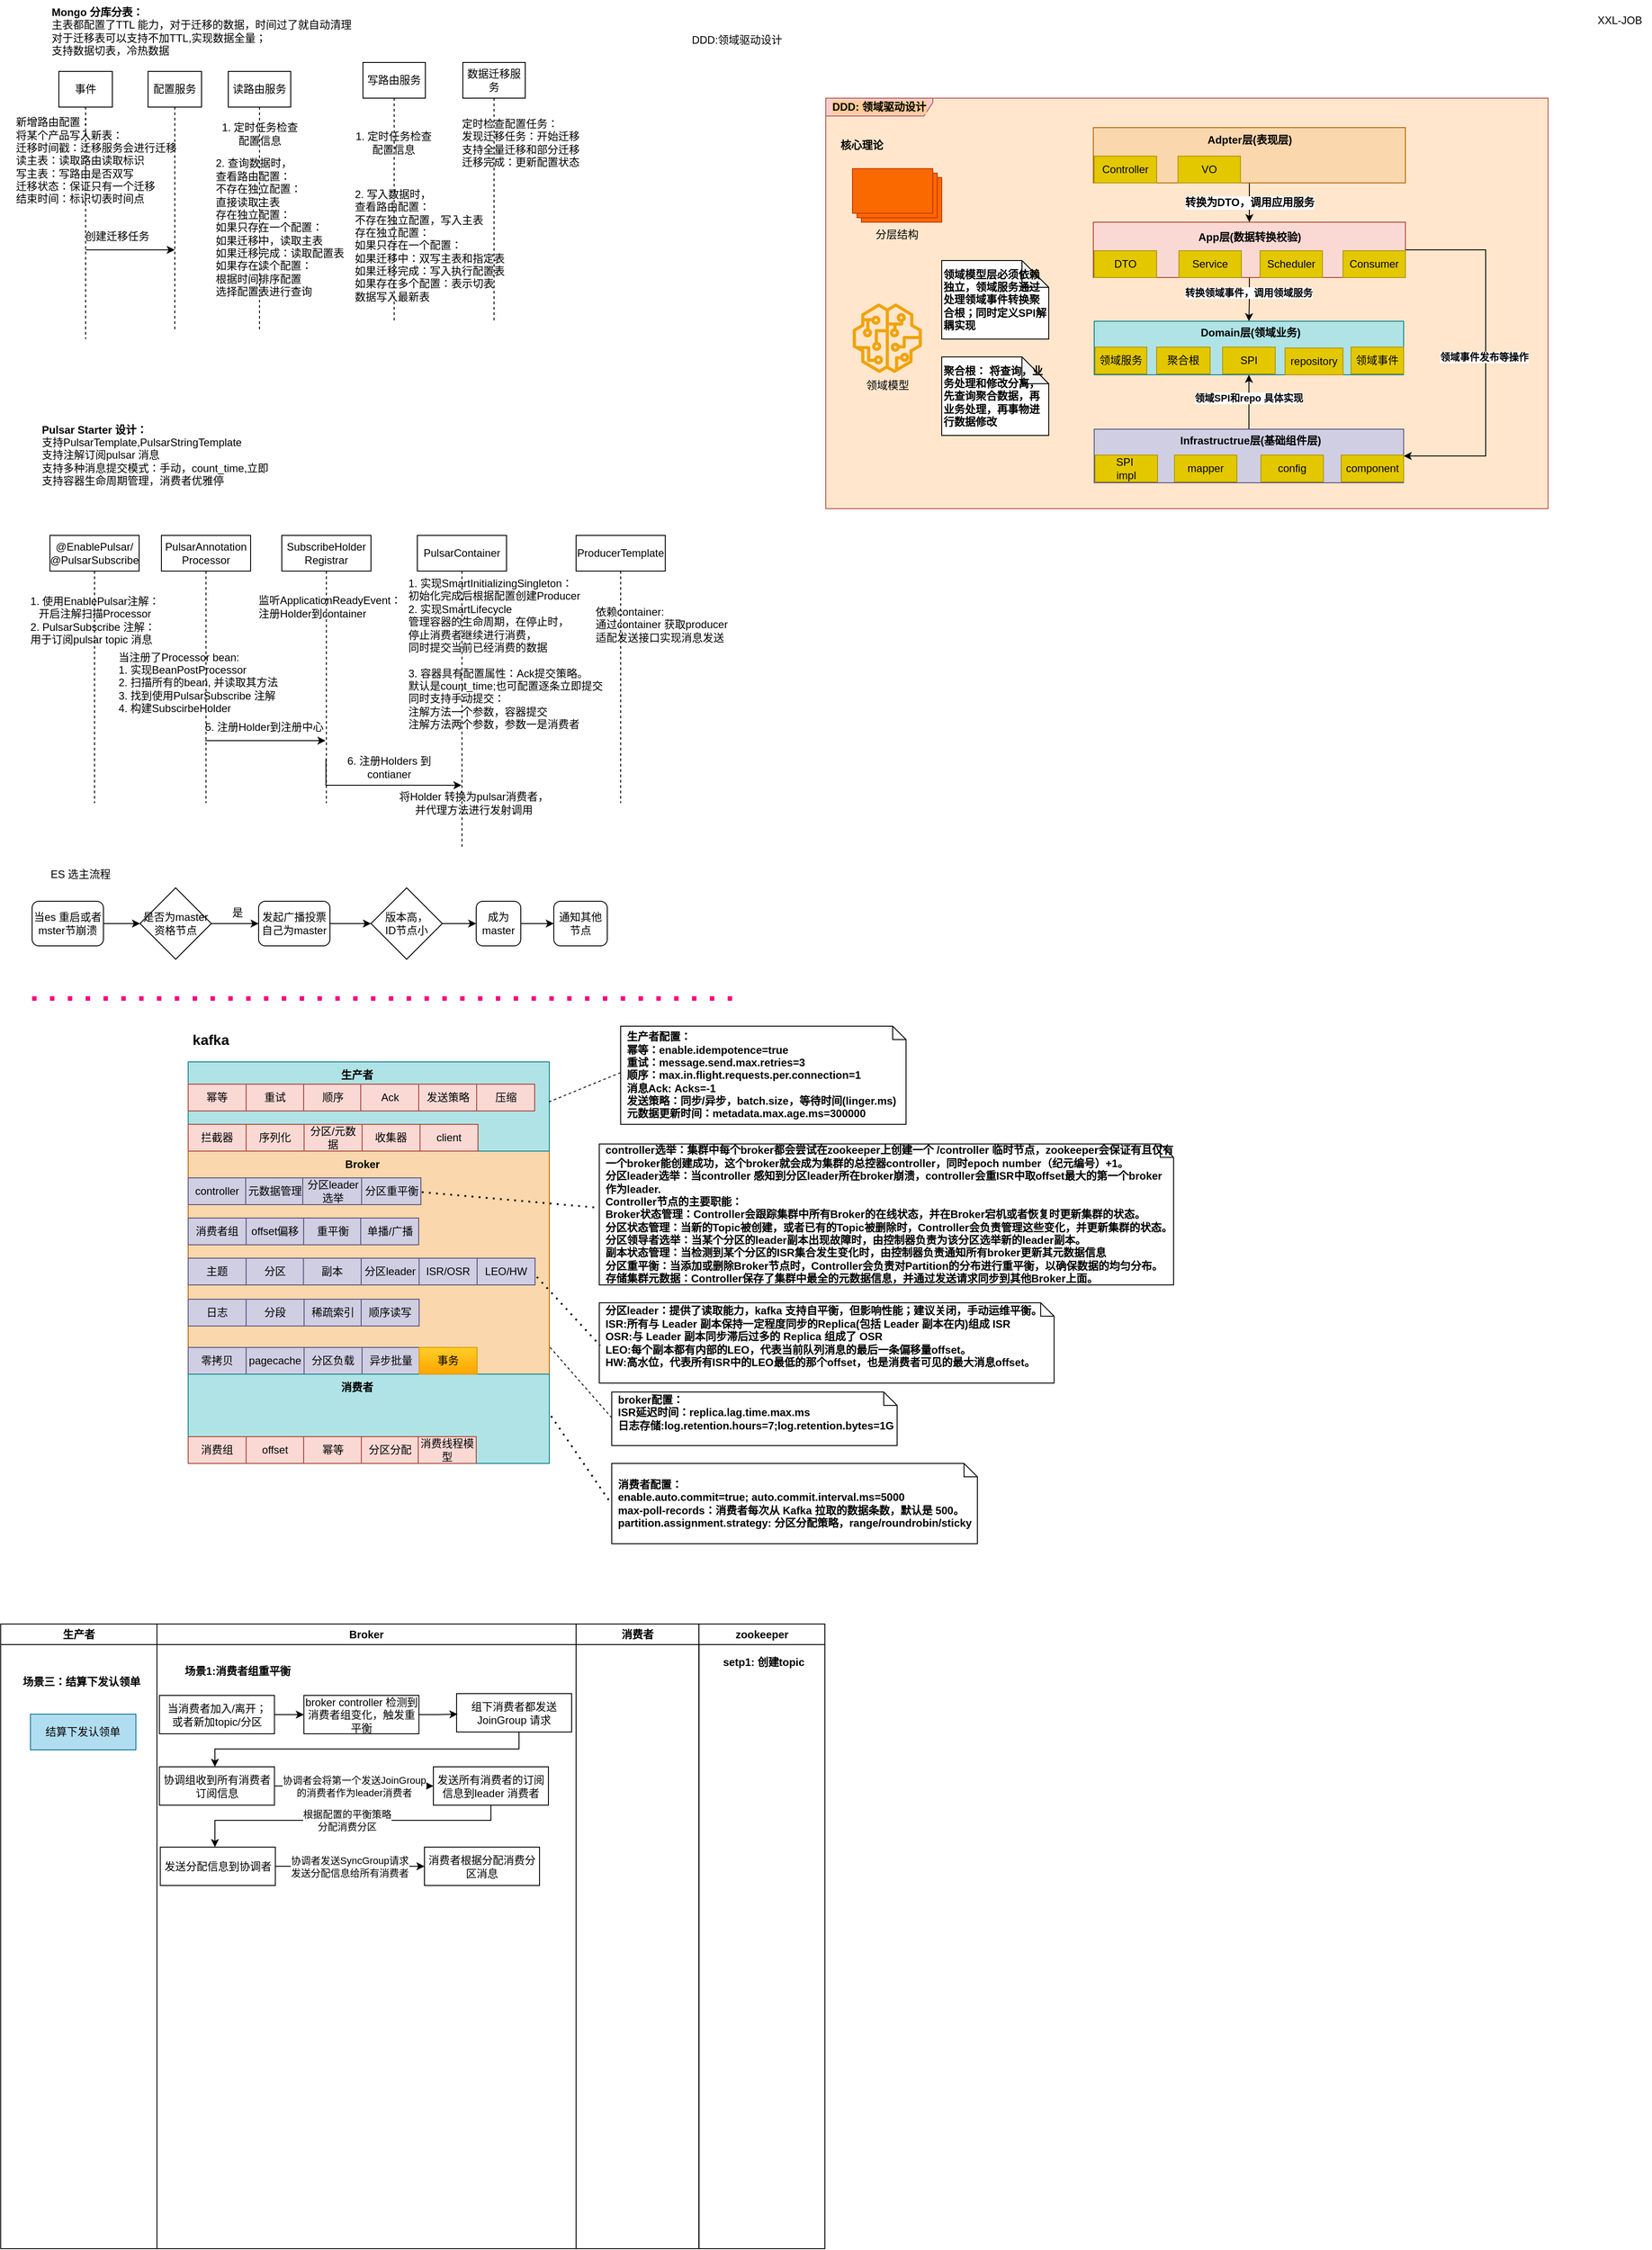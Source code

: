 <mxfile version="24.7.6">
  <diagram name="第 1 页" id="KPa0spre10BV23PreFPN">
    <mxGraphModel dx="954" dy="606" grid="1" gridSize="10" guides="1" tooltips="1" connect="0" arrows="1" fold="1" page="1" pageScale="1" pageWidth="827" pageHeight="1169" math="0" shadow="0">
      <root>
        <mxCell id="0" />
        <mxCell id="1" parent="0" />
        <mxCell id="J3ipS8W6sBXHcmSZQY-d-35" value="" style="rounded=0;whiteSpace=wrap;html=1;fillColor=#fad7ac;strokeColor=#b46504;" parent="1" vertex="1">
          <mxGeometry x="215" y="1330" width="405" height="250" as="geometry" />
        </mxCell>
        <mxCell id="VRjen7JTUJrRjUqwProS-1" value="&lt;b&gt;Mongo 分库分表：&amp;nbsp;&lt;/b&gt;&lt;div&gt;主表都配置了TTL 能力，对于迁移的数据，时间过了就自动清理&lt;/div&gt;&lt;div&gt;对于迁移表可以支持不加TTL,实现数据全量；&lt;/div&gt;&lt;div&gt;支持数据切表，冷热数据&lt;/div&gt;" style="text;html=1;align=left;verticalAlign=middle;resizable=0;points=[];autosize=1;strokeColor=none;fillColor=none;" parent="1" vertex="1">
          <mxGeometry x="60" y="40" width="360" height="70" as="geometry" />
        </mxCell>
        <mxCell id="VRjen7JTUJrRjUqwProS-2" value="配置服务" style="shape=umlLifeline;perimeter=lifelinePerimeter;whiteSpace=wrap;html=1;container=1;dropTarget=0;collapsible=0;recursiveResize=0;outlineConnect=0;portConstraint=eastwest;newEdgeStyle={&quot;edgeStyle&quot;:&quot;elbowEdgeStyle&quot;,&quot;elbow&quot;:&quot;vertical&quot;,&quot;curved&quot;:0,&quot;rounded&quot;:0};" parent="1" vertex="1">
          <mxGeometry x="170" y="120" width="60" height="290" as="geometry" />
        </mxCell>
        <mxCell id="VRjen7JTUJrRjUqwProS-4" value="读路由服务" style="shape=umlLifeline;perimeter=lifelinePerimeter;whiteSpace=wrap;html=1;container=1;dropTarget=0;collapsible=0;recursiveResize=0;outlineConnect=0;portConstraint=eastwest;newEdgeStyle={&quot;edgeStyle&quot;:&quot;elbowEdgeStyle&quot;,&quot;elbow&quot;:&quot;vertical&quot;,&quot;curved&quot;:0,&quot;rounded&quot;:0};" parent="1" vertex="1">
          <mxGeometry x="260" y="120" width="70" height="290" as="geometry" />
        </mxCell>
        <mxCell id="VRjen7JTUJrRjUqwProS-5" value="写路由服务" style="shape=umlLifeline;perimeter=lifelinePerimeter;whiteSpace=wrap;html=1;container=1;dropTarget=0;collapsible=0;recursiveResize=0;outlineConnect=0;portConstraint=eastwest;newEdgeStyle={&quot;edgeStyle&quot;:&quot;elbowEdgeStyle&quot;,&quot;elbow&quot;:&quot;vertical&quot;,&quot;curved&quot;:0,&quot;rounded&quot;:0};" parent="1" vertex="1">
          <mxGeometry x="411" y="110" width="70" height="290" as="geometry" />
        </mxCell>
        <mxCell id="VRjen7JTUJrRjUqwProS-6" value="数据迁移服务" style="shape=umlLifeline;perimeter=lifelinePerimeter;whiteSpace=wrap;html=1;container=1;dropTarget=0;collapsible=0;recursiveResize=0;outlineConnect=0;portConstraint=eastwest;newEdgeStyle={&quot;edgeStyle&quot;:&quot;elbowEdgeStyle&quot;,&quot;elbow&quot;:&quot;vertical&quot;,&quot;curved&quot;:0,&quot;rounded&quot;:0};" parent="1" vertex="1">
          <mxGeometry x="523" y="110" width="70" height="290" as="geometry" />
        </mxCell>
        <mxCell id="VRjen7JTUJrRjUqwProS-8" style="edgeStyle=elbowEdgeStyle;rounded=0;orthogonalLoop=1;jettySize=auto;html=1;elbow=vertical;curved=0;" parent="1" edge="1">
          <mxGeometry relative="1" as="geometry">
            <mxPoint x="100" y="320" as="sourcePoint" />
            <mxPoint x="200" y="320" as="targetPoint" />
            <Array as="points">
              <mxPoint x="160.5" y="320" />
            </Array>
          </mxGeometry>
        </mxCell>
        <mxCell id="VRjen7JTUJrRjUqwProS-7" value="事件" style="shape=umlLifeline;perimeter=lifelinePerimeter;whiteSpace=wrap;html=1;container=1;dropTarget=0;collapsible=0;recursiveResize=0;outlineConnect=0;portConstraint=eastwest;newEdgeStyle={&quot;edgeStyle&quot;:&quot;elbowEdgeStyle&quot;,&quot;elbow&quot;:&quot;vertical&quot;,&quot;curved&quot;:0,&quot;rounded&quot;:0};" parent="1" vertex="1">
          <mxGeometry x="70" y="120" width="60" height="300" as="geometry" />
        </mxCell>
        <mxCell id="VRjen7JTUJrRjUqwProS-9" value="新增路由配置：&lt;div&gt;将某个产品写入新表：&lt;/div&gt;&lt;div&gt;迁移时间戳：迁移服务会进行迁移&lt;/div&gt;&lt;div&gt;读主表：读取路由读取标识&lt;/div&gt;&lt;div&gt;写主表：写路由是否双写&lt;/div&gt;&lt;div&gt;迁移状态：保证只有一个迁移&lt;/div&gt;&lt;div&gt;结束时间：标识切表时间点&lt;/div&gt;" style="text;html=1;align=left;verticalAlign=middle;resizable=0;points=[];autosize=1;strokeColor=none;fillColor=none;" parent="1" vertex="1">
          <mxGeometry x="20" y="165" width="200" height="110" as="geometry" />
        </mxCell>
        <mxCell id="VRjen7JTUJrRjUqwProS-10" value="创建迁移任务" style="text;html=1;align=center;verticalAlign=middle;resizable=0;points=[];autosize=1;strokeColor=none;fillColor=none;" parent="1" vertex="1">
          <mxGeometry x="85" y="290" width="100" height="30" as="geometry" />
        </mxCell>
        <mxCell id="VRjen7JTUJrRjUqwProS-11" value="定时检查配置任务：&lt;div&gt;发现迁移任务：开始迁移&lt;/div&gt;&lt;div&gt;支持全量迁移和部分迁移&lt;/div&gt;&lt;div&gt;迁移完成：更新配置状态&lt;/div&gt;" style="text;html=1;align=left;verticalAlign=middle;resizable=0;points=[];autosize=1;strokeColor=none;fillColor=none;" parent="1" vertex="1">
          <mxGeometry x="520" y="165" width="160" height="70" as="geometry" />
        </mxCell>
        <mxCell id="VRjen7JTUJrRjUqwProS-12" value="1. 定时任务检查&lt;div&gt;配置信息&lt;/div&gt;" style="text;html=1;align=center;verticalAlign=middle;resizable=0;points=[];autosize=1;strokeColor=none;fillColor=none;" parent="1" vertex="1">
          <mxGeometry x="240" y="170" width="110" height="40" as="geometry" />
        </mxCell>
        <mxCell id="VRjen7JTUJrRjUqwProS-13" value="2. 查询数据时，&lt;div&gt;查看路由配置：&lt;div&gt;不存在独立配置：&lt;/div&gt;&lt;div&gt;直接读取主表&lt;/div&gt;&lt;div&gt;存在独立配置：&lt;/div&gt;&lt;div&gt;如果只存在一个配置：&lt;/div&gt;&lt;div&gt;如果迁移中，&lt;span style=&quot;background-color: initial;&quot;&gt;读取主表&lt;/span&gt;&lt;/div&gt;&lt;div&gt;如果迁移完成：读取配置表&lt;/div&gt;&lt;/div&gt;&lt;div&gt;如果存在读个配置：&lt;/div&gt;&lt;div&gt;根据时间排序配置&lt;/div&gt;&lt;div&gt;选择配置表进行查询&lt;/div&gt;" style="text;html=1;align=left;verticalAlign=middle;resizable=0;points=[];autosize=1;strokeColor=none;fillColor=none;" parent="1" vertex="1">
          <mxGeometry x="244" y="210" width="170" height="170" as="geometry" />
        </mxCell>
        <mxCell id="VRjen7JTUJrRjUqwProS-14" value="2. 写入数据时，&lt;div&gt;查看路由配置：&lt;/div&gt;&lt;div&gt;不存在独立配置，写入主表&lt;/div&gt;&lt;div&gt;存在独立配置：&lt;/div&gt;&lt;div&gt;如果只存在一个配置：&lt;/div&gt;&lt;div&gt;如果迁移中：双写主表和指定表&lt;/div&gt;&lt;div&gt;如果迁移完成：写入执行配置表&lt;/div&gt;&lt;div&gt;如果存在多个配置：表示切表&lt;/div&gt;&lt;div&gt;数据写入最新表&lt;/div&gt;" style="text;html=1;align=left;verticalAlign=middle;resizable=0;points=[];autosize=1;strokeColor=none;fillColor=none;" parent="1" vertex="1">
          <mxGeometry x="400" y="245" width="190" height="140" as="geometry" />
        </mxCell>
        <mxCell id="VRjen7JTUJrRjUqwProS-15" value="1. 定时任务检查&lt;div&gt;配置信息&lt;/div&gt;" style="text;html=1;align=center;verticalAlign=middle;resizable=0;points=[];autosize=1;strokeColor=none;fillColor=none;" parent="1" vertex="1">
          <mxGeometry x="390" y="180" width="110" height="40" as="geometry" />
        </mxCell>
        <mxCell id="VRjen7JTUJrRjUqwProS-16" value="&lt;b&gt;Pulsar Starter 设计：&lt;/b&gt;&lt;div&gt;支持PulsarTemplate,PulsarStringTemplate&lt;/div&gt;&lt;div&gt;支持注解订阅pulsar 消息&lt;/div&gt;&lt;div&gt;支持多种消息提交模式：手动，count_time,立即&lt;/div&gt;&lt;div&gt;支持容器生命周期管理，消费者优雅停&lt;/div&gt;" style="text;html=1;strokeColor=none;fillColor=none;align=left;verticalAlign=middle;whiteSpace=wrap;rounded=0;" parent="1" vertex="1">
          <mxGeometry x="49" y="510" width="271" height="80" as="geometry" />
        </mxCell>
        <mxCell id="VRjen7JTUJrRjUqwProS-20" value="@EnablePulsar/&lt;div&gt;@PulsarSubscribe&lt;/div&gt;" style="shape=umlLifeline;perimeter=lifelinePerimeter;whiteSpace=wrap;html=1;container=1;dropTarget=0;collapsible=0;recursiveResize=0;outlineConnect=0;portConstraint=eastwest;newEdgeStyle={&quot;edgeStyle&quot;:&quot;elbowEdgeStyle&quot;,&quot;elbow&quot;:&quot;vertical&quot;,&quot;curved&quot;:0,&quot;rounded&quot;:0};" parent="1" vertex="1">
          <mxGeometry x="60" y="640" width="100" height="300" as="geometry" />
        </mxCell>
        <mxCell id="VRjen7JTUJrRjUqwProS-26" style="edgeStyle=elbowEdgeStyle;rounded=0;orthogonalLoop=1;jettySize=auto;html=1;elbow=vertical;curved=0;" parent="1" edge="1">
          <mxGeometry relative="1" as="geometry">
            <mxPoint x="234" y="870" as="sourcePoint" />
            <mxPoint x="369" y="870" as="targetPoint" />
          </mxGeometry>
        </mxCell>
        <mxCell id="VRjen7JTUJrRjUqwProS-21" value="PulsarAnnotation&lt;div&gt;Processor&lt;/div&gt;" style="shape=umlLifeline;perimeter=lifelinePerimeter;whiteSpace=wrap;html=1;container=1;dropTarget=0;collapsible=0;recursiveResize=0;outlineConnect=0;portConstraint=eastwest;newEdgeStyle={&quot;edgeStyle&quot;:&quot;elbowEdgeStyle&quot;,&quot;elbow&quot;:&quot;vertical&quot;,&quot;curved&quot;:0,&quot;rounded&quot;:0};" parent="1" vertex="1">
          <mxGeometry x="185" y="640" width="100" height="300" as="geometry" />
        </mxCell>
        <mxCell id="VRjen7JTUJrRjUqwProS-22" value="1. 使用EnablePulsar注解：&lt;div&gt;开启注解扫描Processor&lt;/div&gt;&lt;div style=&quot;text-align: left;&quot;&gt;2. PulsarSubscribe 注解：&lt;/div&gt;&lt;div style=&quot;text-align: left;&quot;&gt;用于订阅pulsar topic 消息&lt;/div&gt;" style="text;html=1;align=center;verticalAlign=middle;resizable=0;points=[];autosize=1;strokeColor=none;fillColor=none;" parent="1" vertex="1">
          <mxGeometry x="25" y="700" width="170" height="70" as="geometry" />
        </mxCell>
        <mxCell id="VRjen7JTUJrRjUqwProS-23" value="当注册了Processor bean:&lt;div&gt;1. 实现BeanPostProcessor&lt;/div&gt;&lt;div&gt;2. 扫描所有的bean, 并读取其方法&lt;/div&gt;&lt;div&gt;3. 找到使用PulsarSubscribe 注解&lt;/div&gt;&lt;div&gt;4. 构建SubscirbeHolder&lt;/div&gt;" style="text;html=1;align=left;verticalAlign=middle;resizable=0;points=[];autosize=1;strokeColor=none;fillColor=none;" parent="1" vertex="1">
          <mxGeometry x="135" y="760" width="200" height="90" as="geometry" />
        </mxCell>
        <mxCell id="VRjen7JTUJrRjUqwProS-29" style="edgeStyle=elbowEdgeStyle;rounded=0;orthogonalLoop=1;jettySize=auto;html=1;elbow=vertical;curved=0;" parent="1" target="VRjen7JTUJrRjUqwProS-28" edge="1">
          <mxGeometry relative="1" as="geometry">
            <mxPoint x="369.5" y="890" as="sourcePoint" />
            <mxPoint x="494.5" y="890" as="targetPoint" />
            <Array as="points">
              <mxPoint x="510" y="920" />
            </Array>
          </mxGeometry>
        </mxCell>
        <mxCell id="VRjen7JTUJrRjUqwProS-24" value="SubscribeHolder&lt;div&gt;Registrar&lt;br&gt;&lt;/div&gt;" style="shape=umlLifeline;perimeter=lifelinePerimeter;whiteSpace=wrap;html=1;container=1;dropTarget=0;collapsible=0;recursiveResize=0;outlineConnect=0;portConstraint=eastwest;newEdgeStyle={&quot;edgeStyle&quot;:&quot;elbowEdgeStyle&quot;,&quot;elbow&quot;:&quot;vertical&quot;,&quot;curved&quot;:0,&quot;rounded&quot;:0};" parent="1" vertex="1">
          <mxGeometry x="320" y="640" width="100" height="300" as="geometry" />
        </mxCell>
        <mxCell id="VRjen7JTUJrRjUqwProS-27" value="5. 注册Holder到注册中心" style="text;html=1;align=center;verticalAlign=middle;resizable=0;points=[];autosize=1;strokeColor=none;fillColor=none;" parent="1" vertex="1">
          <mxGeometry x="220" y="840" width="160" height="30" as="geometry" />
        </mxCell>
        <mxCell id="VRjen7JTUJrRjUqwProS-28" value="&lt;div&gt;PulsarContainer&lt;br&gt;&lt;/div&gt;" style="shape=umlLifeline;perimeter=lifelinePerimeter;whiteSpace=wrap;html=1;container=1;dropTarget=0;collapsible=0;recursiveResize=0;outlineConnect=0;portConstraint=eastwest;newEdgeStyle={&quot;edgeStyle&quot;:&quot;elbowEdgeStyle&quot;,&quot;elbow&quot;:&quot;vertical&quot;,&quot;curved&quot;:0,&quot;rounded&quot;:0};" parent="1" vertex="1">
          <mxGeometry x="472" y="640" width="100" height="350" as="geometry" />
        </mxCell>
        <mxCell id="VRjen7JTUJrRjUqwProS-31" value="监听ApplicationReadyEvent：&lt;div&gt;注册Holder到container&lt;/div&gt;" style="text;html=1;align=left;verticalAlign=middle;resizable=0;points=[];autosize=1;strokeColor=none;fillColor=none;" parent="1" vertex="1">
          <mxGeometry x="292" y="700" width="180" height="40" as="geometry" />
        </mxCell>
        <mxCell id="VRjen7JTUJrRjUqwProS-32" value="6. 注册Holders 到&lt;div&gt;contianer&lt;/div&gt;" style="text;html=1;align=center;verticalAlign=middle;resizable=0;points=[];autosize=1;strokeColor=none;fillColor=none;" parent="1" vertex="1">
          <mxGeometry x="380" y="880" width="120" height="40" as="geometry" />
        </mxCell>
        <mxCell id="VRjen7JTUJrRjUqwProS-33" value="1. 实现SmartInitializingSingleton：&lt;div&gt;初始化完成后根据配置创建Producer&lt;/div&gt;&lt;div&gt;2. 实现SmartLifecycle&lt;/div&gt;&lt;div&gt;管理容器的生命周期，在停止时，&lt;/div&gt;&lt;div&gt;停止消费者继续进行消费，&lt;/div&gt;&lt;div&gt;同时提交当前已经消费的数据&lt;/div&gt;&lt;div&gt;&lt;br&gt;&lt;/div&gt;&lt;div&gt;3. 容器具有配置属性：Ack提交策略。&lt;/div&gt;&lt;div&gt;默认是count_time;也可配置逐条立即提交&lt;/div&gt;&lt;div&gt;同时支持手动提交：&lt;/div&gt;&lt;div&gt;注解方法一个参数，容器提交&lt;/div&gt;&lt;div&gt;注解方法两个参数，参数一是消费者&lt;/div&gt;&lt;div&gt;&lt;br&gt;&lt;/div&gt;" style="text;html=1;align=left;verticalAlign=middle;resizable=0;points=[];autosize=1;strokeColor=none;fillColor=none;" parent="1" vertex="1">
          <mxGeometry x="460" y="680" width="240" height="200" as="geometry" />
        </mxCell>
        <mxCell id="VRjen7JTUJrRjUqwProS-34" value="将Holder 转换为pulsar消费者，&lt;div&gt;并代理方法进行发射调用&lt;/div&gt;" style="text;html=1;align=center;verticalAlign=middle;resizable=0;points=[];autosize=1;strokeColor=none;fillColor=none;" parent="1" vertex="1">
          <mxGeometry x="440" y="920" width="190" height="40" as="geometry" />
        </mxCell>
        <mxCell id="VRjen7JTUJrRjUqwProS-35" value="ProducerTemplate" style="shape=umlLifeline;perimeter=lifelinePerimeter;whiteSpace=wrap;html=1;container=1;dropTarget=0;collapsible=0;recursiveResize=0;outlineConnect=0;portConstraint=eastwest;newEdgeStyle={&quot;edgeStyle&quot;:&quot;elbowEdgeStyle&quot;,&quot;elbow&quot;:&quot;vertical&quot;,&quot;curved&quot;:0,&quot;rounded&quot;:0};" parent="1" vertex="1">
          <mxGeometry x="650" y="640" width="100" height="300" as="geometry" />
        </mxCell>
        <mxCell id="VRjen7JTUJrRjUqwProS-36" value="依赖container:&lt;div&gt;通过container 获取producer&lt;/div&gt;&lt;div&gt;适配发送接口实现消息发送&lt;/div&gt;" style="text;html=1;align=left;verticalAlign=middle;resizable=0;points=[];autosize=1;strokeColor=none;fillColor=none;" parent="1" vertex="1">
          <mxGeometry x="670" y="710" width="170" height="60" as="geometry" />
        </mxCell>
        <mxCell id="VRjen7JTUJrRjUqwProS-37" value="ES 选主流程" style="text;html=1;strokeColor=none;fillColor=none;align=center;verticalAlign=middle;whiteSpace=wrap;rounded=0;" parent="1" vertex="1">
          <mxGeometry x="54" y="1005" width="81" height="30" as="geometry" />
        </mxCell>
        <mxCell id="VRjen7JTUJrRjUqwProS-43" style="edgeStyle=orthogonalEdgeStyle;rounded=0;orthogonalLoop=1;jettySize=auto;html=1;entryX=0;entryY=0.5;entryDx=0;entryDy=0;" parent="1" source="VRjen7JTUJrRjUqwProS-38" target="VRjen7JTUJrRjUqwProS-40" edge="1">
          <mxGeometry relative="1" as="geometry" />
        </mxCell>
        <mxCell id="VRjen7JTUJrRjUqwProS-38" value="当es 重启或者&lt;div&gt;mster节崩溃&lt;/div&gt;" style="rounded=1;whiteSpace=wrap;html=1;" parent="1" vertex="1">
          <mxGeometry x="40" y="1050" width="80" height="50" as="geometry" />
        </mxCell>
        <mxCell id="VRjen7JTUJrRjUqwProS-47" style="edgeStyle=orthogonalEdgeStyle;rounded=0;orthogonalLoop=1;jettySize=auto;html=1;entryX=0;entryY=0.5;entryDx=0;entryDy=0;" parent="1" source="VRjen7JTUJrRjUqwProS-39" target="VRjen7JTUJrRjUqwProS-46" edge="1">
          <mxGeometry relative="1" as="geometry" />
        </mxCell>
        <mxCell id="VRjen7JTUJrRjUqwProS-39" value="发起广播投票自己为master" style="rounded=1;whiteSpace=wrap;html=1;" parent="1" vertex="1">
          <mxGeometry x="294" y="1050" width="80" height="50" as="geometry" />
        </mxCell>
        <mxCell id="VRjen7JTUJrRjUqwProS-44" style="edgeStyle=orthogonalEdgeStyle;rounded=0;orthogonalLoop=1;jettySize=auto;html=1;entryX=0;entryY=0.5;entryDx=0;entryDy=0;" parent="1" source="VRjen7JTUJrRjUqwProS-40" target="VRjen7JTUJrRjUqwProS-39" edge="1">
          <mxGeometry relative="1" as="geometry" />
        </mxCell>
        <mxCell id="VRjen7JTUJrRjUqwProS-40" value="是否为master资格节点" style="rhombus;whiteSpace=wrap;html=1;" parent="1" vertex="1">
          <mxGeometry x="161" y="1035" width="80" height="80" as="geometry" />
        </mxCell>
        <mxCell id="VRjen7JTUJrRjUqwProS-45" value="是" style="text;html=1;align=center;verticalAlign=middle;resizable=0;points=[];autosize=1;strokeColor=none;fillColor=none;" parent="1" vertex="1">
          <mxGeometry x="250" y="1048" width="40" height="30" as="geometry" />
        </mxCell>
        <mxCell id="VRjen7JTUJrRjUqwProS-49" style="edgeStyle=orthogonalEdgeStyle;rounded=0;orthogonalLoop=1;jettySize=auto;html=1;entryX=0;entryY=0.5;entryDx=0;entryDy=0;" parent="1" source="VRjen7JTUJrRjUqwProS-46" target="VRjen7JTUJrRjUqwProS-48" edge="1">
          <mxGeometry relative="1" as="geometry" />
        </mxCell>
        <mxCell id="VRjen7JTUJrRjUqwProS-46" value="版本高，&lt;div&gt;ID节点小&lt;/div&gt;" style="rhombus;whiteSpace=wrap;html=1;" parent="1" vertex="1">
          <mxGeometry x="420" y="1035" width="80" height="80" as="geometry" />
        </mxCell>
        <mxCell id="VRjen7JTUJrRjUqwProS-51" style="edgeStyle=orthogonalEdgeStyle;rounded=0;orthogonalLoop=1;jettySize=auto;html=1;entryX=0;entryY=0.5;entryDx=0;entryDy=0;" parent="1" source="VRjen7JTUJrRjUqwProS-48" target="VRjen7JTUJrRjUqwProS-50" edge="1">
          <mxGeometry relative="1" as="geometry" />
        </mxCell>
        <mxCell id="VRjen7JTUJrRjUqwProS-48" value="成为master" style="rounded=1;whiteSpace=wrap;html=1;" parent="1" vertex="1">
          <mxGeometry x="538" y="1050" width="50" height="50" as="geometry" />
        </mxCell>
        <mxCell id="VRjen7JTUJrRjUqwProS-50" value="通知其他节点" style="rounded=1;whiteSpace=wrap;html=1;" parent="1" vertex="1">
          <mxGeometry x="625" y="1050" width="60" height="50" as="geometry" />
        </mxCell>
        <mxCell id="9D-Lmr6SBzClbS9fGLFk-1" value="DDD:领域驱动设计" style="text;html=1;align=center;verticalAlign=middle;resizable=0;points=[];autosize=1;strokeColor=none;fillColor=none;" parent="1" vertex="1">
          <mxGeometry x="770" y="70" width="120" height="30" as="geometry" />
        </mxCell>
        <mxCell id="9D-Lmr6SBzClbS9fGLFk-13" value="XXL-JOB" style="text;html=1;align=center;verticalAlign=middle;resizable=0;points=[];autosize=1;strokeColor=none;fillColor=none;" parent="1" vertex="1">
          <mxGeometry x="1785" y="48" width="70" height="30" as="geometry" />
        </mxCell>
        <mxCell id="9D-Lmr6SBzClbS9fGLFk-2" value="&lt;b&gt;DDD: 领域驱动设计&lt;/b&gt;" style="shape=umlFrame;html=1;pointerEvents=0;width=120;height=20;labelBackgroundColor=#FFCC99;swimlaneFillColor=#FFE6CC;fillColor=#f8cecc;strokeColor=#b85450;whiteSpace=wrap;" parent="1" vertex="1">
          <mxGeometry x="930" y="150" width="810" height="460" as="geometry" />
        </mxCell>
        <mxCell id="9D-Lmr6SBzClbS9fGLFk-14" value="&lt;b&gt;核心理论&lt;/b&gt;" style="text;html=1;align=center;verticalAlign=middle;resizable=0;points=[];autosize=1;strokeColor=none;fillColor=none;" parent="1" vertex="1">
          <mxGeometry x="935" y="188" width="70" height="30" as="geometry" />
        </mxCell>
        <mxCell id="9D-Lmr6SBzClbS9fGLFk-15" value="分层结构" style="verticalLabelPosition=bottom;verticalAlign=top;html=1;shape=mxgraph.basic.layered_rect;dx=10;outlineConnect=0;whiteSpace=wrap;fillColor=#fa6800;fontColor=#000000;strokeColor=#C73500;" parent="1" vertex="1">
          <mxGeometry x="960" y="229" width="100" height="60" as="geometry" />
        </mxCell>
        <mxCell id="9D-Lmr6SBzClbS9fGLFk-16" value="领域模型" style="sketch=0;outlineConnect=0;fontColor=#000000;fillColor=#f0a30a;strokeColor=#BD7000;dashed=0;verticalLabelPosition=bottom;verticalAlign=top;align=center;html=1;fontSize=12;fontStyle=0;aspect=fixed;pointerEvents=1;shape=mxgraph.aws4.sagemaker_model;" parent="1" vertex="1">
          <mxGeometry x="960" y="380" width="78" height="78" as="geometry" />
        </mxCell>
        <mxCell id="9D-Lmr6SBzClbS9fGLFk-33" value="&lt;span style=&quot;font-size: 12px; background-color: rgb(251, 251, 251);&quot;&gt;&lt;b&gt;转换为DTO，调用应用服务&lt;/b&gt;&lt;/span&gt;" style="edgeStyle=orthogonalEdgeStyle;rounded=0;orthogonalLoop=1;jettySize=auto;html=1;entryX=0.5;entryY=0;entryDx=0;entryDy=0;" parent="1" source="9D-Lmr6SBzClbS9fGLFk-20" target="9D-Lmr6SBzClbS9fGLFk-26" edge="1">
          <mxGeometry relative="1" as="geometry">
            <mxPoint as="offset" />
          </mxGeometry>
        </mxCell>
        <mxCell id="9D-Lmr6SBzClbS9fGLFk-20" value="" style="rounded=0;whiteSpace=wrap;html=1;fillColor=#fad7ac;strokeColor=#b46504;" parent="1" vertex="1">
          <mxGeometry x="1230" y="183" width="350" height="62" as="geometry" />
        </mxCell>
        <mxCell id="9D-Lmr6SBzClbS9fGLFk-21" value="&lt;b&gt;Adpter层(表现层)&lt;/b&gt;" style="text;html=1;align=center;verticalAlign=middle;resizable=0;points=[];autosize=1;strokeColor=none;fillColor=none;" parent="1" vertex="1">
          <mxGeometry x="1345" y="182" width="120" height="30" as="geometry" />
        </mxCell>
        <mxCell id="9D-Lmr6SBzClbS9fGLFk-23" value="Controller" style="rounded=0;whiteSpace=wrap;html=1;fillColor=#e3c800;fontColor=#000000;strokeColor=#B09500;" parent="1" vertex="1">
          <mxGeometry x="1231" y="215" width="70" height="30" as="geometry" />
        </mxCell>
        <mxCell id="9D-Lmr6SBzClbS9fGLFk-53" style="edgeStyle=orthogonalEdgeStyle;rounded=0;orthogonalLoop=1;jettySize=auto;html=1;entryX=0.5;entryY=0;entryDx=0;entryDy=0;" parent="1" source="9D-Lmr6SBzClbS9fGLFk-26" target="9D-Lmr6SBzClbS9fGLFk-46" edge="1">
          <mxGeometry relative="1" as="geometry" />
        </mxCell>
        <mxCell id="9D-Lmr6SBzClbS9fGLFk-61" value="&lt;b&gt;转换领域事件，调用领域服务&lt;/b&gt;" style="edgeLabel;html=1;align=center;verticalAlign=middle;resizable=0;points=[];" parent="9D-Lmr6SBzClbS9fGLFk-53" vertex="1" connectable="0">
          <mxGeometry x="-0.313" y="-1" relative="1" as="geometry">
            <mxPoint as="offset" />
          </mxGeometry>
        </mxCell>
        <mxCell id="9D-Lmr6SBzClbS9fGLFk-66" style="edgeStyle=orthogonalEdgeStyle;rounded=0;orthogonalLoop=1;jettySize=auto;html=1;exitX=1;exitY=0;exitDx=0;exitDy=0;entryX=1;entryY=0.5;entryDx=0;entryDy=0;" parent="1" source="9D-Lmr6SBzClbS9fGLFk-37" target="9D-Lmr6SBzClbS9fGLFk-54" edge="1">
          <mxGeometry relative="1" as="geometry">
            <Array as="points">
              <mxPoint x="1580" y="320" />
              <mxPoint x="1670" y="320" />
              <mxPoint x="1670" y="551" />
            </Array>
          </mxGeometry>
        </mxCell>
        <mxCell id="9D-Lmr6SBzClbS9fGLFk-67" value="&lt;b&gt;领域事件发布等操作&lt;/b&gt;" style="edgeLabel;html=1;align=center;verticalAlign=middle;resizable=0;points=[];" parent="9D-Lmr6SBzClbS9fGLFk-66" vertex="1" connectable="0">
          <mxGeometry x="0.019" y="-2" relative="1" as="geometry">
            <mxPoint as="offset" />
          </mxGeometry>
        </mxCell>
        <mxCell id="9D-Lmr6SBzClbS9fGLFk-26" value="" style="rounded=0;whiteSpace=wrap;html=1;fillColor=#fad9d5;strokeColor=#ae4132;" parent="1" vertex="1">
          <mxGeometry x="1230" y="289" width="350" height="62" as="geometry" />
        </mxCell>
        <mxCell id="9D-Lmr6SBzClbS9fGLFk-27" value="&lt;b&gt;App层(数据转换校验)&lt;/b&gt;" style="text;html=1;align=center;verticalAlign=middle;resizable=0;points=[];autosize=1;strokeColor=none;fillColor=none;" parent="1" vertex="1">
          <mxGeometry x="1335" y="291" width="140" height="30" as="geometry" />
        </mxCell>
        <mxCell id="9D-Lmr6SBzClbS9fGLFk-30" value="VO" style="rounded=0;whiteSpace=wrap;html=1;fillColor=#e3c800;fontColor=#000000;strokeColor=#B09500;" parent="1" vertex="1">
          <mxGeometry x="1325" y="215" width="70" height="30" as="geometry" />
        </mxCell>
        <mxCell id="9D-Lmr6SBzClbS9fGLFk-34" value="DTO" style="rounded=0;whiteSpace=wrap;html=1;fillColor=#e3c800;fontColor=#000000;strokeColor=#B09500;" parent="1" vertex="1">
          <mxGeometry x="1231" y="321" width="70" height="30" as="geometry" />
        </mxCell>
        <mxCell id="9D-Lmr6SBzClbS9fGLFk-35" value="Service" style="rounded=0;whiteSpace=wrap;html=1;fillColor=#e3c800;fontColor=#000000;strokeColor=#B09500;" parent="1" vertex="1">
          <mxGeometry x="1326" y="321" width="70" height="30" as="geometry" />
        </mxCell>
        <mxCell id="9D-Lmr6SBzClbS9fGLFk-36" value="Scheduler" style="rounded=0;whiteSpace=wrap;html=1;fillColor=#e3c800;fontColor=#000000;strokeColor=#B09500;" parent="1" vertex="1">
          <mxGeometry x="1417" y="321" width="70" height="30" as="geometry" />
        </mxCell>
        <mxCell id="9D-Lmr6SBzClbS9fGLFk-37" value="Consumer" style="rounded=0;whiteSpace=wrap;html=1;fillColor=#e3c800;fontColor=#000000;strokeColor=#B09500;" parent="1" vertex="1">
          <mxGeometry x="1510" y="321" width="70" height="30" as="geometry" />
        </mxCell>
        <mxCell id="9D-Lmr6SBzClbS9fGLFk-46" value="" style="rounded=0;whiteSpace=wrap;html=1;fillColor=#b0e3e6;strokeColor=#0e8088;" parent="1" vertex="1">
          <mxGeometry x="1231" y="400" width="347" height="60" as="geometry" />
        </mxCell>
        <mxCell id="9D-Lmr6SBzClbS9fGLFk-47" value="&lt;b&gt;Domain层(领域业务)&lt;/b&gt;" style="text;html=1;align=center;verticalAlign=middle;resizable=0;points=[];autosize=1;strokeColor=none;fillColor=none;" parent="1" vertex="1">
          <mxGeometry x="1336" y="398" width="140" height="30" as="geometry" />
        </mxCell>
        <mxCell id="9D-Lmr6SBzClbS9fGLFk-48" value="领域服务" style="rounded=0;whiteSpace=wrap;html=1;fillColor=#e3c800;fontColor=#000000;strokeColor=#B09500;" parent="1" vertex="1">
          <mxGeometry x="1232" y="429" width="58" height="30" as="geometry" />
        </mxCell>
        <mxCell id="9D-Lmr6SBzClbS9fGLFk-49" value="聚合根" style="rounded=0;whiteSpace=wrap;html=1;fillColor=#e3c800;fontColor=#000000;strokeColor=#B09500;" parent="1" vertex="1">
          <mxGeometry x="1301" y="429" width="60" height="30" as="geometry" />
        </mxCell>
        <mxCell id="9D-Lmr6SBzClbS9fGLFk-50" value="SPI" style="rounded=0;whiteSpace=wrap;html=1;fillColor=#e3c800;fontColor=#000000;strokeColor=#B09500;" parent="1" vertex="1">
          <mxGeometry x="1375" y="429" width="59" height="30" as="geometry" />
        </mxCell>
        <mxCell id="9D-Lmr6SBzClbS9fGLFk-51" value="repository" style="rounded=0;whiteSpace=wrap;html=1;fillColor=#e3c800;fontColor=#000000;strokeColor=#B09500;" parent="1" vertex="1">
          <mxGeometry x="1445" y="430" width="65" height="30" as="geometry" />
        </mxCell>
        <mxCell id="9D-Lmr6SBzClbS9fGLFk-63" style="edgeStyle=orthogonalEdgeStyle;rounded=0;orthogonalLoop=1;jettySize=auto;html=1;entryX=0.5;entryY=1;entryDx=0;entryDy=0;" parent="1" source="9D-Lmr6SBzClbS9fGLFk-54" target="9D-Lmr6SBzClbS9fGLFk-46" edge="1">
          <mxGeometry relative="1" as="geometry" />
        </mxCell>
        <mxCell id="9D-Lmr6SBzClbS9fGLFk-64" value="&lt;b&gt;领域SPI和repo 具体实现&lt;/b&gt;" style="edgeLabel;html=1;align=center;verticalAlign=middle;resizable=0;points=[];" parent="9D-Lmr6SBzClbS9fGLFk-63" vertex="1" connectable="0">
          <mxGeometry x="0.147" y="2" relative="1" as="geometry">
            <mxPoint x="1" as="offset" />
          </mxGeometry>
        </mxCell>
        <mxCell id="9D-Lmr6SBzClbS9fGLFk-54" value="" style="rounded=0;whiteSpace=wrap;html=1;fillColor=#d0cee2;strokeColor=#56517e;" parent="1" vertex="1">
          <mxGeometry x="1231" y="521" width="347" height="60" as="geometry" />
        </mxCell>
        <mxCell id="9D-Lmr6SBzClbS9fGLFk-55" value="&lt;b&gt;Infrastructrue层(基础组件层)&lt;/b&gt;" style="text;html=1;align=center;verticalAlign=middle;resizable=0;points=[];autosize=1;strokeColor=none;fillColor=none;" parent="1" vertex="1">
          <mxGeometry x="1316" y="519" width="180" height="30" as="geometry" />
        </mxCell>
        <mxCell id="9D-Lmr6SBzClbS9fGLFk-56" value="SPI&amp;nbsp;&lt;div&gt;impl&lt;/div&gt;" style="rounded=0;whiteSpace=wrap;html=1;fillColor=#e3c800;fontColor=#000000;strokeColor=#B09500;" parent="1" vertex="1">
          <mxGeometry x="1232" y="550" width="70" height="30" as="geometry" />
        </mxCell>
        <mxCell id="9D-Lmr6SBzClbS9fGLFk-57" value="mapper" style="rounded=0;whiteSpace=wrap;html=1;fillColor=#e3c800;fontColor=#000000;strokeColor=#B09500;" parent="1" vertex="1">
          <mxGeometry x="1321" y="550" width="70" height="30" as="geometry" />
        </mxCell>
        <mxCell id="9D-Lmr6SBzClbS9fGLFk-58" value="config" style="rounded=0;whiteSpace=wrap;html=1;fillColor=#e3c800;fontColor=#000000;strokeColor=#B09500;" parent="1" vertex="1">
          <mxGeometry x="1418" y="550" width="70" height="30" as="geometry" />
        </mxCell>
        <mxCell id="9D-Lmr6SBzClbS9fGLFk-65" value="component" style="rounded=0;whiteSpace=wrap;html=1;fillColor=#e3c800;fontColor=#000000;strokeColor=#B09500;" parent="1" vertex="1">
          <mxGeometry x="1508" y="550" width="70" height="30" as="geometry" />
        </mxCell>
        <mxCell id="9D-Lmr6SBzClbS9fGLFk-70" value="领域模型层必须依赖独立，领域服务通过&#xa;处理领域事件转换聚合根；同时定义SPI解耦实现" style="shape=note;backgroundOutline=1;darkOpacity=0.05;align=left;whiteSpace=wrap;fontStyle=1" parent="1" vertex="1">
          <mxGeometry x="1060" y="332" width="120" height="88" as="geometry" />
        </mxCell>
        <mxCell id="6UzdkExmgidhG1JHYg0t-1" value="领域事件" style="rounded=0;whiteSpace=wrap;html=1;fillColor=#e3c800;fontColor=#000000;strokeColor=#B09500;" parent="1" vertex="1">
          <mxGeometry x="1519" y="429" width="59" height="30" as="geometry" />
        </mxCell>
        <mxCell id="T2ZMbrgRlUznVUn5AD8o-2" value="&lt;b&gt;聚合根： 将查询，业务处理和修改分离，先查询聚合数据，再业务处理，再事物进行数据修改&lt;/b&gt;" style="shape=note;backgroundOutline=1;darkOpacity=0.05;align=left;whiteSpace=wrap;html=1;" parent="1" vertex="1">
          <mxGeometry x="1060" y="440" width="120" height="88" as="geometry" />
        </mxCell>
        <mxCell id="J3ipS8W6sBXHcmSZQY-d-1" value="&lt;b&gt;&lt;font style=&quot;font-size: 16px;&quot;&gt;kafka&lt;/font&gt;&lt;/b&gt;" style="text;html=1;align=center;verticalAlign=middle;resizable=0;points=[];autosize=1;strokeColor=none;fillColor=none;" parent="1" vertex="1">
          <mxGeometry x="210" y="1190" width="60" height="30" as="geometry" />
        </mxCell>
        <mxCell id="J3ipS8W6sBXHcmSZQY-d-2" value="" style="endArrow=none;dashed=1;html=1;dashPattern=1 3;strokeWidth=5;rounded=0;strokeColor=#FF0080;" parent="1" edge="1">
          <mxGeometry width="50" height="50" relative="1" as="geometry">
            <mxPoint x="40" y="1159" as="sourcePoint" />
            <mxPoint x="830" y="1159" as="targetPoint" />
          </mxGeometry>
        </mxCell>
        <mxCell id="J3ipS8W6sBXHcmSZQY-d-3" value="生产者" style="swimlane;whiteSpace=wrap;" parent="1" vertex="1">
          <mxGeometry x="4.75" y="1860" width="175.25" height="700" as="geometry">
            <mxRectangle x="166.16" y="5020" width="90" height="30" as="alternateBounds" />
          </mxGeometry>
        </mxCell>
        <mxCell id="J3ipS8W6sBXHcmSZQY-d-4" value="&lt;b&gt;场景三：结算下发认领单&lt;/b&gt;" style="text;html=1;align=center;verticalAlign=middle;resizable=0;points=[];autosize=1;strokeColor=none;fillColor=none;" parent="J3ipS8W6sBXHcmSZQY-d-3" vertex="1">
          <mxGeometry x="10" y="50" width="160" height="30" as="geometry" />
        </mxCell>
        <mxCell id="J3ipS8W6sBXHcmSZQY-d-5" value="结算下发认领单" style="whiteSpace=wrap;html=1;fillColor=#b1ddf0;strokeColor=#10739e;" parent="J3ipS8W6sBXHcmSZQY-d-3" vertex="1">
          <mxGeometry x="33.37" y="101" width="118.27" height="40" as="geometry" />
        </mxCell>
        <mxCell id="J3ipS8W6sBXHcmSZQY-d-6" value="Broker" style="swimlane;whiteSpace=wrap;startSize=23;" parent="1" vertex="1">
          <mxGeometry x="180" y="1860" width="470" height="700" as="geometry">
            <mxRectangle x="166.16" y="5020" width="90" height="30" as="alternateBounds" />
          </mxGeometry>
        </mxCell>
        <mxCell id="ohOXor32xnlO2z5g4up4-2" value="" style="edgeStyle=orthogonalEdgeStyle;rounded=0;orthogonalLoop=1;jettySize=auto;html=1;" edge="1" parent="J3ipS8W6sBXHcmSZQY-d-6" source="J3ipS8W6sBXHcmSZQY-d-7" target="ohOXor32xnlO2z5g4up4-1">
          <mxGeometry relative="1" as="geometry" />
        </mxCell>
        <mxCell id="J3ipS8W6sBXHcmSZQY-d-7" value="当消费者加入/离开；&#xa;或者新加topic/分区" style="whiteSpace=wrap;" parent="J3ipS8W6sBXHcmSZQY-d-6" vertex="1">
          <mxGeometry x="2.75" y="80" width="129" height="43" as="geometry" />
        </mxCell>
        <mxCell id="J3ipS8W6sBXHcmSZQY-d-13" value="&lt;b&gt;场景1:消费者组重平衡&lt;/b&gt;&lt;div&gt;&lt;br&gt;&lt;/div&gt;" style="text;html=1;align=center;verticalAlign=middle;resizable=0;points=[];autosize=1;strokeColor=none;fillColor=none;" parent="J3ipS8W6sBXHcmSZQY-d-6" vertex="1">
          <mxGeometry x="19.75" y="40" width="140" height="40" as="geometry" />
        </mxCell>
        <mxCell id="ohOXor32xnlO2z5g4up4-1" value="broker controller 检测到消费者组变化，触发重平衡" style="whiteSpace=wrap;" vertex="1" parent="J3ipS8W6sBXHcmSZQY-d-6">
          <mxGeometry x="164.75" y="80" width="129" height="43" as="geometry" />
        </mxCell>
        <mxCell id="ohOXor32xnlO2z5g4up4-18" style="edgeStyle=orthogonalEdgeStyle;rounded=0;orthogonalLoop=1;jettySize=auto;html=1;" edge="1" parent="J3ipS8W6sBXHcmSZQY-d-6" source="ohOXor32xnlO2z5g4up4-5" target="ohOXor32xnlO2z5g4up4-8">
          <mxGeometry relative="1" as="geometry">
            <Array as="points">
              <mxPoint x="406" y="140" />
              <mxPoint x="65" y="140" />
            </Array>
          </mxGeometry>
        </mxCell>
        <mxCell id="ohOXor32xnlO2z5g4up4-5" value="组下消费者都发送JoinGroup 请求" style="whiteSpace=wrap;" vertex="1" parent="J3ipS8W6sBXHcmSZQY-d-6">
          <mxGeometry x="336.0" y="78" width="129" height="43" as="geometry" />
        </mxCell>
        <mxCell id="ohOXor32xnlO2z5g4up4-12" value="协调者会将第一个发送JoinGroup&lt;div&gt;的消费者作为leader消费者&lt;/div&gt;" style="edgeStyle=orthogonalEdgeStyle;rounded=0;orthogonalLoop=1;jettySize=auto;html=1;" edge="1" parent="J3ipS8W6sBXHcmSZQY-d-6" source="ohOXor32xnlO2z5g4up4-8" target="ohOXor32xnlO2z5g4up4-11">
          <mxGeometry relative="1" as="geometry" />
        </mxCell>
        <mxCell id="ohOXor32xnlO2z5g4up4-8" value="协调组收到所有消费者订阅信息" style="whiteSpace=wrap;" vertex="1" parent="J3ipS8W6sBXHcmSZQY-d-6">
          <mxGeometry x="2.75" y="160" width="129" height="43" as="geometry" />
        </mxCell>
        <mxCell id="ohOXor32xnlO2z5g4up4-14" value="根据配置的平衡策略&lt;div&gt;分配消费分区&lt;/div&gt;" style="edgeStyle=orthogonalEdgeStyle;rounded=0;orthogonalLoop=1;jettySize=auto;html=1;" edge="1" parent="J3ipS8W6sBXHcmSZQY-d-6" source="ohOXor32xnlO2z5g4up4-11" target="ohOXor32xnlO2z5g4up4-13">
          <mxGeometry relative="1" as="geometry">
            <Array as="points">
              <mxPoint x="375" y="220" />
              <mxPoint x="65" y="220" />
            </Array>
          </mxGeometry>
        </mxCell>
        <mxCell id="ohOXor32xnlO2z5g4up4-11" value="发送所有消费者的订阅信息到leader 消费者" style="whiteSpace=wrap;" vertex="1" parent="J3ipS8W6sBXHcmSZQY-d-6">
          <mxGeometry x="310.0" y="160" width="129" height="43" as="geometry" />
        </mxCell>
        <mxCell id="ohOXor32xnlO2z5g4up4-16" value="协调者发送SyncGroup请求&lt;div&gt;发送分配信息给所有消费者&lt;/div&gt;" style="edgeStyle=orthogonalEdgeStyle;rounded=0;orthogonalLoop=1;jettySize=auto;html=1;" edge="1" parent="J3ipS8W6sBXHcmSZQY-d-6" source="ohOXor32xnlO2z5g4up4-13" target="ohOXor32xnlO2z5g4up4-15">
          <mxGeometry relative="1" as="geometry" />
        </mxCell>
        <mxCell id="ohOXor32xnlO2z5g4up4-13" value="发送分配信息到协调者" style="whiteSpace=wrap;" vertex="1" parent="J3ipS8W6sBXHcmSZQY-d-6">
          <mxGeometry x="3.75" y="250" width="129" height="43" as="geometry" />
        </mxCell>
        <mxCell id="ohOXor32xnlO2z5g4up4-15" value="消费者根据分配消费分区消息" style="whiteSpace=wrap;" vertex="1" parent="J3ipS8W6sBXHcmSZQY-d-6">
          <mxGeometry x="300.0" y="250" width="129" height="43" as="geometry" />
        </mxCell>
        <mxCell id="ohOXor32xnlO2z5g4up4-17" style="edgeStyle=orthogonalEdgeStyle;rounded=0;orthogonalLoop=1;jettySize=auto;html=1;entryX=0.008;entryY=0.535;entryDx=0;entryDy=0;entryPerimeter=0;" edge="1" parent="J3ipS8W6sBXHcmSZQY-d-6" source="ohOXor32xnlO2z5g4up4-1" target="ohOXor32xnlO2z5g4up4-5">
          <mxGeometry relative="1" as="geometry" />
        </mxCell>
        <mxCell id="J3ipS8W6sBXHcmSZQY-d-8" value="消费者" style="swimlane;whiteSpace=wrap;" parent="1" vertex="1">
          <mxGeometry x="650" y="1860" width="137.75" height="700" as="geometry">
            <mxRectangle x="166.16" y="5020" width="90" height="30" as="alternateBounds" />
          </mxGeometry>
        </mxCell>
        <mxCell id="J3ipS8W6sBXHcmSZQY-d-9" value="zookeeper" style="swimlane;whiteSpace=wrap;" parent="1" vertex="1">
          <mxGeometry x="787.75" y="1860" width="141.25" height="700" as="geometry">
            <mxRectangle x="166.16" y="5020" width="90" height="30" as="alternateBounds" />
          </mxGeometry>
        </mxCell>
        <mxCell id="J3ipS8W6sBXHcmSZQY-d-11" value="&lt;b&gt;setp1: 创建topic&lt;/b&gt;" style="text;html=1;align=center;verticalAlign=middle;resizable=0;points=[];autosize=1;strokeColor=none;fillColor=none;" parent="1" vertex="1">
          <mxGeometry x="805" y="1888" width="110" height="30" as="geometry" />
        </mxCell>
        <mxCell id="J3ipS8W6sBXHcmSZQY-d-16" value="" style="rounded=0;whiteSpace=wrap;html=1;fillColor=#b0e3e6;strokeColor=#0e8088;" parent="1" vertex="1">
          <mxGeometry x="215" y="1230" width="405" height="100" as="geometry" />
        </mxCell>
        <mxCell id="J3ipS8W6sBXHcmSZQY-d-17" value="&lt;b&gt;生产者&lt;/b&gt;" style="text;html=1;align=center;verticalAlign=middle;resizable=0;points=[];autosize=1;strokeColor=none;fillColor=none;" parent="1" vertex="1">
          <mxGeometry x="374" y="1230" width="60" height="30" as="geometry" />
        </mxCell>
        <mxCell id="J3ipS8W6sBXHcmSZQY-d-18" value="幂等" style="rounded=0;whiteSpace=wrap;html=1;fillColor=#fad9d5;strokeColor=#ae4132;" parent="1" vertex="1">
          <mxGeometry x="215" y="1255" width="65" height="30" as="geometry" />
        </mxCell>
        <mxCell id="J3ipS8W6sBXHcmSZQY-d-19" value="重试" style="rounded=0;whiteSpace=wrap;html=1;fillColor=#fad9d5;strokeColor=#ae4132;" parent="1" vertex="1">
          <mxGeometry x="280" y="1255" width="65" height="30" as="geometry" />
        </mxCell>
        <mxCell id="J3ipS8W6sBXHcmSZQY-d-20" value="顺序" style="rounded=0;whiteSpace=wrap;html=1;fillColor=#fad9d5;strokeColor=#ae4132;" parent="1" vertex="1">
          <mxGeometry x="344.5" y="1255" width="65" height="30" as="geometry" />
        </mxCell>
        <mxCell id="J3ipS8W6sBXHcmSZQY-d-23" value="生产者配置：&#xa;幂等：enable.idempotence=true&#xa;重试：message.send.max.retries=3&#xa;顺序：max.in.flight.requests.per.connection=1&#xa;消息Ack: Acks=-1&#xa;发送策略：同步/异步，batch.size，等待时间(linger.ms)&#xa;元数据更新时间：metadata.max.age.ms=300000" style="shape=note;size=15;spacingLeft=5;align=left;whiteSpace=wrap;fontStyle=1" parent="1" vertex="1">
          <mxGeometry x="700" y="1190" width="320" height="110" as="geometry" />
        </mxCell>
        <mxCell id="J3ipS8W6sBXHcmSZQY-d-24" value="" style="edgeStyle=none;html=1;endArrow=none;rounded=0;labelBackgroundColor=none;dashed=1;exitX=0;exitY=0.473;entryX=0.998;entryY=0.45;entryDx=0;entryDy=0;entryPerimeter=0;exitDx=0;exitDy=0;exitPerimeter=0;" parent="1" source="J3ipS8W6sBXHcmSZQY-d-23" target="J3ipS8W6sBXHcmSZQY-d-16" edge="1">
          <mxGeometry relative="1" as="geometry">
            <mxPoint x="775" y="1290" as="targetPoint" />
          </mxGeometry>
        </mxCell>
        <mxCell id="J3ipS8W6sBXHcmSZQY-d-25" value="Ack" style="rounded=0;whiteSpace=wrap;html=1;fillColor=#fad9d5;strokeColor=#ae4132;" parent="1" vertex="1">
          <mxGeometry x="408.5" y="1255" width="65" height="30" as="geometry" />
        </mxCell>
        <mxCell id="J3ipS8W6sBXHcmSZQY-d-26" value="发送策略" style="rounded=0;whiteSpace=wrap;html=1;fillColor=#fad9d5;strokeColor=#ae4132;" parent="1" vertex="1">
          <mxGeometry x="473.5" y="1255" width="65" height="30" as="geometry" />
        </mxCell>
        <mxCell id="J3ipS8W6sBXHcmSZQY-d-28" value="拦截器" style="rounded=0;whiteSpace=wrap;html=1;fillColor=#fad9d5;strokeColor=#ae4132;" parent="1" vertex="1">
          <mxGeometry x="215" y="1300" width="65" height="30" as="geometry" />
        </mxCell>
        <mxCell id="J3ipS8W6sBXHcmSZQY-d-29" value="序列化" style="rounded=0;whiteSpace=wrap;html=1;fillColor=#fad9d5;strokeColor=#ae4132;" parent="1" vertex="1">
          <mxGeometry x="280" y="1300" width="65" height="30" as="geometry" />
        </mxCell>
        <mxCell id="J3ipS8W6sBXHcmSZQY-d-30" value="分区/元数据" style="rounded=0;whiteSpace=wrap;html=1;fillColor=#fad9d5;strokeColor=#ae4132;" parent="1" vertex="1">
          <mxGeometry x="345" y="1300" width="65" height="30" as="geometry" />
        </mxCell>
        <mxCell id="J3ipS8W6sBXHcmSZQY-d-31" value="收集器" style="rounded=0;whiteSpace=wrap;html=1;fillColor=#fad9d5;strokeColor=#ae4132;" parent="1" vertex="1">
          <mxGeometry x="410" y="1300" width="65" height="30" as="geometry" />
        </mxCell>
        <mxCell id="J3ipS8W6sBXHcmSZQY-d-32" value="client" style="rounded=0;whiteSpace=wrap;html=1;fillColor=#fad9d5;strokeColor=#ae4132;" parent="1" vertex="1">
          <mxGeometry x="475" y="1300" width="65" height="30" as="geometry" />
        </mxCell>
        <mxCell id="J3ipS8W6sBXHcmSZQY-d-34" value="压缩" style="rounded=0;whiteSpace=wrap;html=1;fillColor=#fad9d5;strokeColor=#ae4132;" parent="1" vertex="1">
          <mxGeometry x="538.5" y="1255" width="65" height="30" as="geometry" />
        </mxCell>
        <mxCell id="J3ipS8W6sBXHcmSZQY-d-36" value="&lt;b&gt;Broker&lt;/b&gt;" style="text;html=1;align=center;verticalAlign=middle;resizable=0;points=[];autosize=1;strokeColor=none;fillColor=none;" parent="1" vertex="1">
          <mxGeometry x="380" y="1330" width="60" height="30" as="geometry" />
        </mxCell>
        <mxCell id="J3ipS8W6sBXHcmSZQY-d-37" value="消费者组" style="rounded=0;whiteSpace=wrap;html=1;fillColor=#d0cee2;strokeColor=#56517e;" parent="1" vertex="1">
          <mxGeometry x="215" y="1405" width="65" height="30" as="geometry" />
        </mxCell>
        <mxCell id="J3ipS8W6sBXHcmSZQY-d-38" value="offset偏移" style="rounded=0;whiteSpace=wrap;html=1;fillColor=#d0cee2;strokeColor=#56517e;" parent="1" vertex="1">
          <mxGeometry x="280" y="1405" width="65" height="30" as="geometry" />
        </mxCell>
        <mxCell id="J3ipS8W6sBXHcmSZQY-d-39" value="重平衡" style="rounded=0;whiteSpace=wrap;html=1;fillColor=#d0cee2;strokeColor=#56517e;" parent="1" vertex="1">
          <mxGeometry x="344.5" y="1405" width="65" height="30" as="geometry" />
        </mxCell>
        <mxCell id="J3ipS8W6sBXHcmSZQY-d-40" value="broker配置：&#xa;ISR延迟时间：replica.lag.time.max.ms&#xa;日志存储:log.retention.hours=7;log.retention.bytes=1G&#xa;" style="shape=note;size=15;spacingLeft=5;align=left;whiteSpace=wrap;fontStyle=1" parent="1" vertex="1">
          <mxGeometry x="690" y="1600" width="320" height="60" as="geometry" />
        </mxCell>
        <mxCell id="J3ipS8W6sBXHcmSZQY-d-41" value="" style="edgeStyle=none;html=1;endArrow=none;rounded=0;labelBackgroundColor=none;dashed=1;exitX=0;exitY=0.482;entryX=1;entryY=0.876;entryDx=0;entryDy=0;entryPerimeter=0;exitDx=0;exitDy=0;exitPerimeter=0;" parent="1" source="J3ipS8W6sBXHcmSZQY-d-40" target="J3ipS8W6sBXHcmSZQY-d-35" edge="1">
          <mxGeometry relative="1" as="geometry">
            <mxPoint x="775" y="1420" as="targetPoint" />
            <mxPoint x="670" y="1397.03" as="sourcePoint" />
          </mxGeometry>
        </mxCell>
        <mxCell id="J3ipS8W6sBXHcmSZQY-d-44" value="主题" style="rounded=0;whiteSpace=wrap;html=1;fillColor=#d0cee2;strokeColor=#56517e;" parent="1" vertex="1">
          <mxGeometry x="215" y="1450" width="65" height="30" as="geometry" />
        </mxCell>
        <mxCell id="J3ipS8W6sBXHcmSZQY-d-45" value="分区" style="rounded=0;whiteSpace=wrap;html=1;fillColor=#d0cee2;strokeColor=#56517e;" parent="1" vertex="1">
          <mxGeometry x="280" y="1450" width="65" height="30" as="geometry" />
        </mxCell>
        <mxCell id="J3ipS8W6sBXHcmSZQY-d-50" value="副本" style="rounded=0;whiteSpace=wrap;html=1;fillColor=#d0cee2;strokeColor=#56517e;" parent="1" vertex="1">
          <mxGeometry x="344.25" y="1450" width="65" height="30" as="geometry" />
        </mxCell>
        <mxCell id="J3ipS8W6sBXHcmSZQY-d-51" value="分区leader" style="rounded=0;whiteSpace=wrap;html=1;fillColor=#d0cee2;strokeColor=#56517e;" parent="1" vertex="1">
          <mxGeometry x="409" y="1450" width="65" height="30" as="geometry" />
        </mxCell>
        <mxCell id="J3ipS8W6sBXHcmSZQY-d-52" value="稀疏索引" style="rounded=0;whiteSpace=wrap;html=1;fillColor=#d0cee2;strokeColor=#56517e;" parent="1" vertex="1">
          <mxGeometry x="345" y="1496" width="65" height="30" as="geometry" />
        </mxCell>
        <mxCell id="J3ipS8W6sBXHcmSZQY-d-53" value="顺序读写" style="rounded=0;whiteSpace=wrap;html=1;fillColor=#d0cee2;strokeColor=#56517e;" parent="1" vertex="1">
          <mxGeometry x="409" y="1496" width="65" height="30" as="geometry" />
        </mxCell>
        <mxCell id="J3ipS8W6sBXHcmSZQY-d-54" value="日志" style="rounded=0;whiteSpace=wrap;html=1;fillColor=#d0cee2;strokeColor=#56517e;" parent="1" vertex="1">
          <mxGeometry x="215" y="1496" width="65" height="30" as="geometry" />
        </mxCell>
        <mxCell id="J3ipS8W6sBXHcmSZQY-d-55" value="分段" style="rounded=0;whiteSpace=wrap;html=1;fillColor=#d0cee2;strokeColor=#56517e;" parent="1" vertex="1">
          <mxGeometry x="280" y="1496" width="65" height="30" as="geometry" />
        </mxCell>
        <mxCell id="J3ipS8W6sBXHcmSZQY-d-56" value="ISR/OSR" style="rounded=0;whiteSpace=wrap;html=1;fillColor=#d0cee2;strokeColor=#56517e;" parent="1" vertex="1">
          <mxGeometry x="474" y="1450" width="65" height="30" as="geometry" />
        </mxCell>
        <mxCell id="J3ipS8W6sBXHcmSZQY-d-57" value="LEO/HW" style="rounded=0;whiteSpace=wrap;html=1;fillColor=#d0cee2;strokeColor=#56517e;" parent="1" vertex="1">
          <mxGeometry x="539" y="1450" width="65" height="30" as="geometry" />
        </mxCell>
        <mxCell id="J3ipS8W6sBXHcmSZQY-d-58" value="分区leader：提供了读取能力，kafka 支持自平衡，但影响性能；建议关闭，手动运维平衡。&#xa;ISR:所有与 Leader 副本保持一定程度同步的Replica(包括 Leader 副本在内)组成 ISR&#xa;OSR:与 Leader 副本同步滞后过多的 Replica 组成了 OSR&#xa;LEO:每个副本都有内部的LEO，代表当前队列消息的最后一条偏移量offset。&#xa;HW:高水位，代表所有ISR中的LEO最低的那个offset，也是消费者可见的最大消息offset。&#xa;" style="shape=note;size=15;spacingLeft=5;align=left;whiteSpace=wrap;fontStyle=1" parent="1" vertex="1">
          <mxGeometry x="676" y="1500" width="510" height="90" as="geometry" />
        </mxCell>
        <mxCell id="J3ipS8W6sBXHcmSZQY-d-59" value="controller" style="rounded=0;whiteSpace=wrap;html=1;fillColor=#d0cee2;strokeColor=#56517e;" parent="1" vertex="1">
          <mxGeometry x="215" y="1360" width="65" height="30" as="geometry" />
        </mxCell>
        <mxCell id="J3ipS8W6sBXHcmSZQY-d-60" value="元数据管理" style="rounded=0;whiteSpace=wrap;html=1;fillColor=#d0cee2;strokeColor=#56517e;" parent="1" vertex="1">
          <mxGeometry x="279.5" y="1360" width="65" height="30" as="geometry" />
        </mxCell>
        <mxCell id="J3ipS8W6sBXHcmSZQY-d-61" value="分区leader选举" style="rounded=0;whiteSpace=wrap;html=1;fillColor=#d0cee2;strokeColor=#56517e;" parent="1" vertex="1">
          <mxGeometry x="343.5" y="1360" width="66.5" height="30" as="geometry" />
        </mxCell>
        <mxCell id="J3ipS8W6sBXHcmSZQY-d-62" value="分区重平衡" style="rounded=0;whiteSpace=wrap;html=1;fillColor=#d0cee2;strokeColor=#56517e;" parent="1" vertex="1">
          <mxGeometry x="409.5" y="1360" width="66.5" height="30" as="geometry" />
        </mxCell>
        <mxCell id="J3ipS8W6sBXHcmSZQY-d-63" value="controller选举：集群中每个broker都会尝试在zookeeper上创建一个 /controller 临时节点，zookeeper会保证有且仅有一个broker能创建成功，这个broker就会成为集群的总控器controller，同时epoch number（纪元编号）+1。&#xa;分区leader选举：当controller 感知到分区leader所在broker崩溃，controller会重ISR中取offset最大的第一个broker 作为leader.&#xa;Controller节点的主要职能：&#xa;Broker状态管理：Controller会跟踪集群中所有Broker的在线状态，并在Broker宕机或者恢复时更新集群的状态。&#xa;分区状态管理：当新的Topic被创建，或者已有的Topic被删除时，Controller会负责管理这些变化，并更新集群的状态。&#xa;分区领导者选举：当某个分区的leader副本出现故障时，由控制器负责为该分区选举新的leader副本。&#xa;副本状态管理：当检测到某个分区的ISR集合发生变化时，由控制器负责通知所有broker更新其元数据信息&#xa;分区重平衡：当添加或删除Broker节点时，Controller会负责对Partition的分布进行重平衡，以确保数据的均匀分布。&#xa;存储集群元数据：Controller保存了集群中最全的元数据信息，并通过发送请求同步到其他Broker上面。" style="shape=note;size=15;spacingLeft=5;align=left;whiteSpace=wrap;fontStyle=1" parent="1" vertex="1">
          <mxGeometry x="676" y="1322" width="644" height="158" as="geometry" />
        </mxCell>
        <mxCell id="J3ipS8W6sBXHcmSZQY-d-64" value="" style="endArrow=none;dashed=1;html=1;dashPattern=1 3;strokeWidth=2;rounded=0;exitX=1.015;exitY=0.533;exitDx=0;exitDy=0;exitPerimeter=0;entryX=0;entryY=0.453;entryDx=0;entryDy=0;entryPerimeter=0;" parent="1" source="J3ipS8W6sBXHcmSZQY-d-62" target="J3ipS8W6sBXHcmSZQY-d-63" edge="1">
          <mxGeometry width="50" height="50" relative="1" as="geometry">
            <mxPoint x="590" y="1440" as="sourcePoint" />
            <mxPoint x="640" y="1390" as="targetPoint" />
          </mxGeometry>
        </mxCell>
        <mxCell id="J3ipS8W6sBXHcmSZQY-d-66" value="" style="endArrow=none;dashed=1;html=1;dashPattern=1 3;strokeWidth=2;rounded=0;entryX=0.002;entryY=0.533;entryDx=0;entryDy=0;entryPerimeter=0;exitX=1.031;exitY=0.7;exitDx=0;exitDy=0;exitPerimeter=0;" parent="1" source="J3ipS8W6sBXHcmSZQY-d-57" target="J3ipS8W6sBXHcmSZQY-d-58" edge="1">
          <mxGeometry width="50" height="50" relative="1" as="geometry">
            <mxPoint x="450" y="1680" as="sourcePoint" />
            <mxPoint x="500" y="1630" as="targetPoint" />
          </mxGeometry>
        </mxCell>
        <mxCell id="J3ipS8W6sBXHcmSZQY-d-67" value="零拷贝" style="rounded=0;whiteSpace=wrap;html=1;fillColor=#d0cee2;strokeColor=#56517e;" parent="1" vertex="1">
          <mxGeometry x="215" y="1550" width="65" height="30" as="geometry" />
        </mxCell>
        <mxCell id="J3ipS8W6sBXHcmSZQY-d-68" value="pagecache" style="rounded=0;whiteSpace=wrap;html=1;fillColor=#d0cee2;strokeColor=#56517e;" parent="1" vertex="1">
          <mxGeometry x="280" y="1550" width="65" height="30" as="geometry" />
        </mxCell>
        <mxCell id="J3ipS8W6sBXHcmSZQY-d-69" value="分区负载" style="rounded=0;whiteSpace=wrap;html=1;fillColor=#d0cee2;strokeColor=#56517e;" parent="1" vertex="1">
          <mxGeometry x="345" y="1550" width="65" height="30" as="geometry" />
        </mxCell>
        <mxCell id="J3ipS8W6sBXHcmSZQY-d-70" value="异步批量" style="rounded=0;whiteSpace=wrap;html=1;fillColor=#d0cee2;strokeColor=#56517e;" parent="1" vertex="1">
          <mxGeometry x="410" y="1550" width="65" height="30" as="geometry" />
        </mxCell>
        <mxCell id="J3ipS8W6sBXHcmSZQY-d-73" value="" style="rounded=0;whiteSpace=wrap;html=1;fillColor=#b0e3e6;strokeColor=#0e8088;" parent="1" vertex="1">
          <mxGeometry x="215" y="1580" width="405" height="100" as="geometry" />
        </mxCell>
        <mxCell id="J3ipS8W6sBXHcmSZQY-d-74" value="&lt;b&gt;消费者&lt;/b&gt;" style="text;html=1;align=center;verticalAlign=middle;resizable=0;points=[];autosize=1;strokeColor=none;fillColor=none;" parent="1" vertex="1">
          <mxGeometry x="374" y="1580" width="60" height="30" as="geometry" />
        </mxCell>
        <mxCell id="J3ipS8W6sBXHcmSZQY-d-75" value="消费组" style="rounded=0;whiteSpace=wrap;html=1;fillColor=#fad9d5;strokeColor=#ae4132;" parent="1" vertex="1">
          <mxGeometry x="215" y="1650" width="65" height="30" as="geometry" />
        </mxCell>
        <mxCell id="J3ipS8W6sBXHcmSZQY-d-76" value="offset" style="rounded=0;whiteSpace=wrap;html=1;fillColor=#fad9d5;strokeColor=#ae4132;" parent="1" vertex="1">
          <mxGeometry x="280" y="1650" width="65" height="30" as="geometry" />
        </mxCell>
        <mxCell id="J3ipS8W6sBXHcmSZQY-d-77" value="幂等" style="rounded=0;whiteSpace=wrap;html=1;fillColor=#fad9d5;strokeColor=#ae4132;" parent="1" vertex="1">
          <mxGeometry x="344.5" y="1650" width="65" height="30" as="geometry" />
        </mxCell>
        <mxCell id="J3ipS8W6sBXHcmSZQY-d-78" value="分区分配" style="rounded=0;whiteSpace=wrap;html=1;fillColor=#fad9d5;strokeColor=#ae4132;" parent="1" vertex="1">
          <mxGeometry x="409.25" y="1650" width="65" height="30" as="geometry" />
        </mxCell>
        <mxCell id="J3ipS8W6sBXHcmSZQY-d-86" value="单播/广播" style="rounded=0;whiteSpace=wrap;html=1;fillColor=#d0cee2;strokeColor=#56517e;" parent="1" vertex="1">
          <mxGeometry x="408.5" y="1405" width="65" height="30" as="geometry" />
        </mxCell>
        <mxCell id="J3ipS8W6sBXHcmSZQY-d-88" value="消费者配置：&#xa;enable.auto.commit=true; auto.commit.interval.ms=5000&#xa;max-poll-records：消费者每次从 Kafka 拉取的数据条数，默认是 500。&#xa;partition.assignment.strategy: 分区分配策略，range/roundrobin/sticky" style="shape=note;size=15;spacingLeft=5;align=left;whiteSpace=wrap;fontStyle=1" parent="1" vertex="1">
          <mxGeometry x="690" y="1680" width="410" height="90" as="geometry" />
        </mxCell>
        <mxCell id="J3ipS8W6sBXHcmSZQY-d-89" value="消费线程模型" style="rounded=0;whiteSpace=wrap;html=1;fillColor=#fad9d5;strokeColor=#ae4132;" parent="1" vertex="1">
          <mxGeometry x="473" y="1650" width="65" height="30" as="geometry" />
        </mxCell>
        <mxCell id="J3ipS8W6sBXHcmSZQY-d-90" value="" style="endArrow=none;dashed=1;html=1;dashPattern=1 3;strokeWidth=2;rounded=0;entryX=-0.005;entryY=0.478;entryDx=0;entryDy=0;entryPerimeter=0;exitX=1.005;exitY=0.47;exitDx=0;exitDy=0;exitPerimeter=0;" parent="1" source="J3ipS8W6sBXHcmSZQY-d-73" target="J3ipS8W6sBXHcmSZQY-d-88" edge="1">
          <mxGeometry width="50" height="50" relative="1" as="geometry">
            <mxPoint x="580" y="1770" as="sourcePoint" />
            <mxPoint x="630" y="1720" as="targetPoint" />
          </mxGeometry>
        </mxCell>
        <mxCell id="J3ipS8W6sBXHcmSZQY-d-91" value="事务" style="rounded=0;whiteSpace=wrap;html=1;fillColor=#ffcd28;strokeColor=#d79b00;gradientColor=#ffa500;" parent="1" vertex="1">
          <mxGeometry x="474" y="1550" width="65" height="30" as="geometry" />
        </mxCell>
      </root>
    </mxGraphModel>
  </diagram>
</mxfile>
